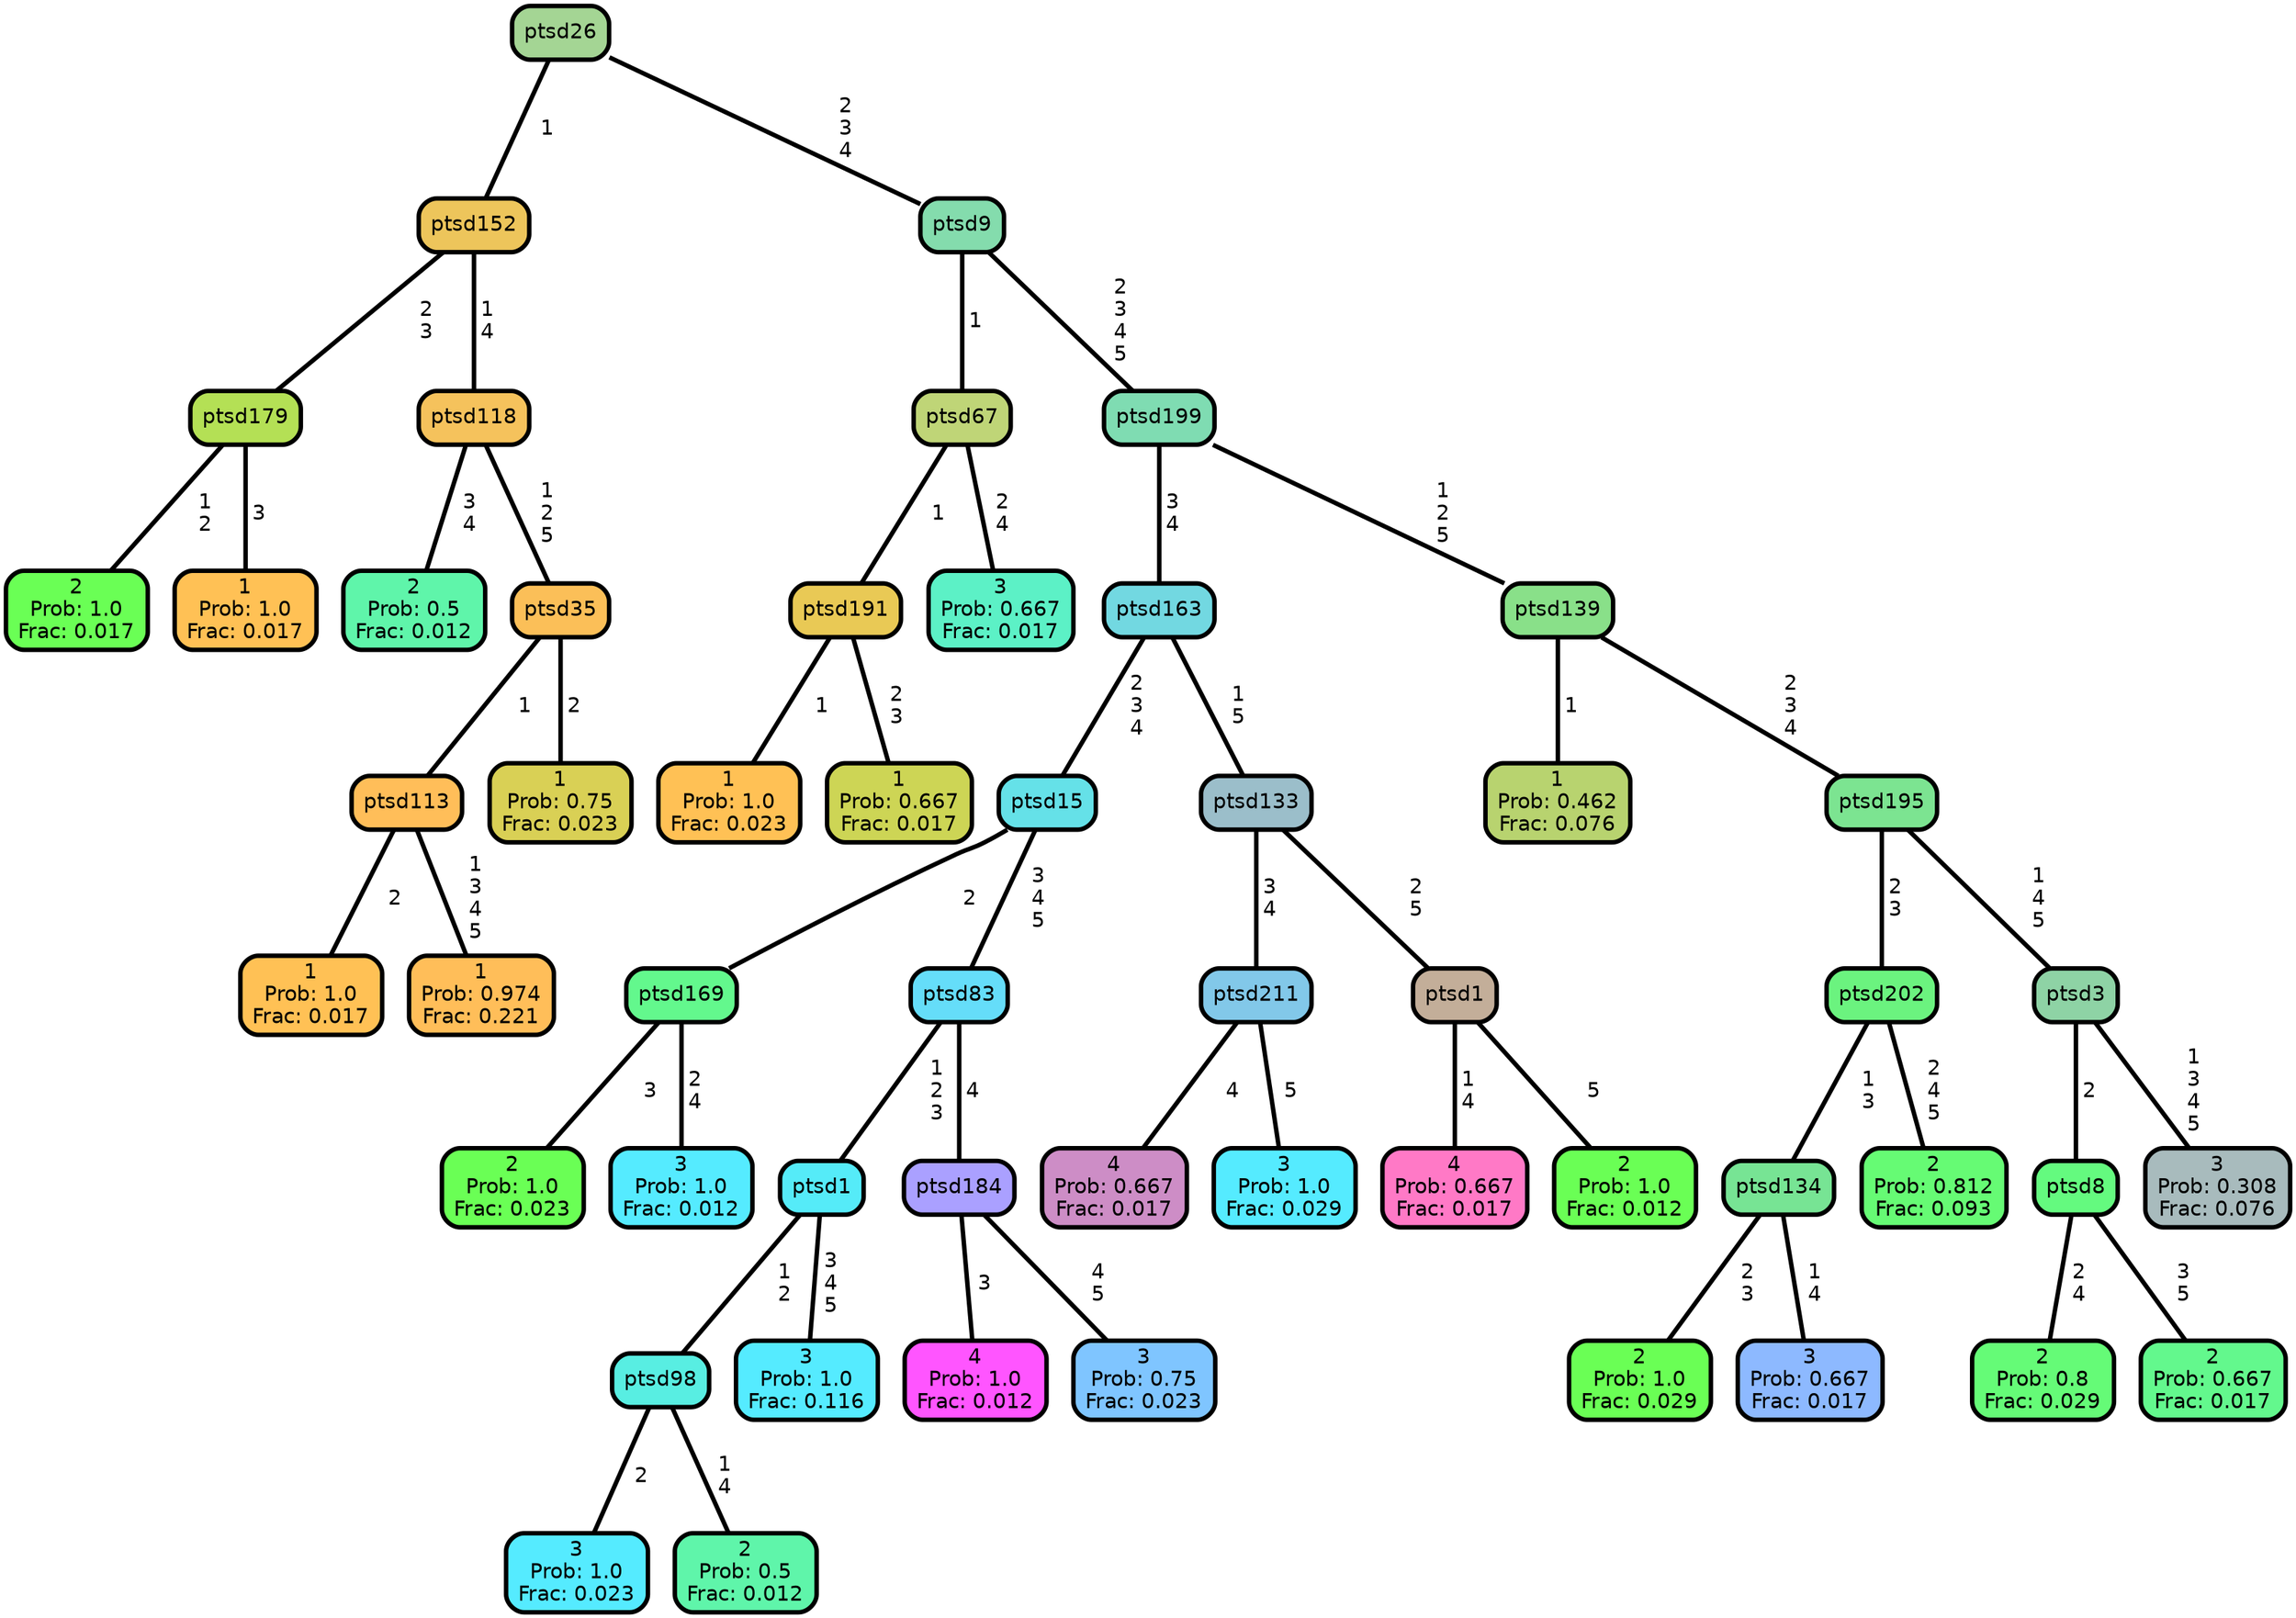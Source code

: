 graph Tree {
node [shape=box, style="filled, rounded",color="black",penwidth="3",fontcolor="black",                 fontname=helvetica] ;
graph [ranksep="0 equally", splines=straight,                 bgcolor=transparent, dpi=200] ;
edge [fontname=helvetica, color=black] ;
0 [label="2
Prob: 1.0
Frac: 0.017", fillcolor="#6aff55"] ;
1 [label="ptsd179", fillcolor="#b4e055"] ;
2 [label="1
Prob: 1.0
Frac: 0.017", fillcolor="#ffc155"] ;
3 [label="ptsd152", fillcolor="#edc55b"] ;
4 [label="2
Prob: 0.5
Frac: 0.012", fillcolor="#5ff5aa"] ;
5 [label="ptsd118", fillcolor="#f5c25c"] ;
6 [label="1
Prob: 1.0
Frac: 0.017", fillcolor="#ffc155"] ;
7 [label="ptsd113", fillcolor="#ffbe59"] ;
8 [label="1
Prob: 0.974
Frac: 0.221", fillcolor="#ffbe59"] ;
9 [label="ptsd35", fillcolor="#fbbf58"] ;
10 [label="1
Prob: 0.75
Frac: 0.023", fillcolor="#d9d055"] ;
11 [label="ptsd26", fillcolor="#a4d594"] ;
12 [label="1
Prob: 1.0
Frac: 0.023", fillcolor="#ffc155"] ;
13 [label="ptsd191", fillcolor="#e9c955"] ;
14 [label="1
Prob: 0.667
Frac: 0.017", fillcolor="#cdd555"] ;
15 [label="ptsd67", fillcolor="#bfd577"] ;
16 [label="3
Prob: 0.667
Frac: 0.017", fillcolor="#5cf1c6"] ;
17 [label="ptsd9", fillcolor="#84dcad"] ;
18 [label="2
Prob: 1.0
Frac: 0.023", fillcolor="#6aff55"] ;
19 [label="ptsd169", fillcolor="#63f88d"] ;
20 [label="3
Prob: 1.0
Frac: 0.012", fillcolor="#55ebff"] ;
21 [label="ptsd15", fillcolor="#65e1e8"] ;
22 [label="3
Prob: 1.0
Frac: 0.023", fillcolor="#55ebff"] ;
23 [label="ptsd98", fillcolor="#58eee2"] ;
24 [label="2
Prob: 0.5
Frac: 0.012", fillcolor="#5ff5aa"] ;
25 [label="ptsd1", fillcolor="#55ebf8"] ;
26 [label="3
Prob: 1.0
Frac: 0.116", fillcolor="#55ebff"] ;
27 [label="ptsd83", fillcolor="#65ddf9"] ;
28 [label="4
Prob: 1.0
Frac: 0.012", fillcolor="#ff55ff"] ;
29 [label="ptsd184", fillcolor="#aaa0ff"] ;
30 [label="3
Prob: 0.75
Frac: 0.023", fillcolor="#7fc5ff"] ;
31 [label="ptsd163", fillcolor="#72d8e1"] ;
32 [label="4
Prob: 0.667
Frac: 0.017", fillcolor="#cd8dc6"] ;
33 [label="ptsd211", fillcolor="#82c8e9"] ;
34 [label="3
Prob: 1.0
Frac: 0.029", fillcolor="#55ebff"] ;
35 [label="ptsd133", fillcolor="#9bbeca"] ;
36 [label="4
Prob: 0.667
Frac: 0.017", fillcolor="#ff79c6"] ;
37 [label="ptsd1", fillcolor="#c3ae99"] ;
38 [label="2
Prob: 1.0
Frac: 0.012", fillcolor="#6aff55"] ;
39 [label="ptsd199", fillcolor="#7fdcb2"] ;
40 [label="1
Prob: 0.462
Frac: 0.076", fillcolor="#b8d36f"] ;
41 [label="ptsd139", fillcolor="#89e089"] ;
42 [label="2
Prob: 1.0
Frac: 0.029", fillcolor="#6aff55"] ;
43 [label="ptsd134", fillcolor="#77e494"] ;
44 [label="3
Prob: 0.667
Frac: 0.017", fillcolor="#8db9ff"] ;
45 [label="ptsd202", fillcolor="#6bf37f"] ;
46 [label="2
Prob: 0.812
Frac: 0.093", fillcolor="#66fb74"] ;
47 [label="ptsd195", fillcolor="#7ce491"] ;
48 [label="2
Prob: 0.8
Frac: 0.029", fillcolor="#65fb77"] ;
49 [label="ptsd8", fillcolor="#64fa7f"] ;
50 [label="2
Prob: 0.667
Frac: 0.017", fillcolor="#63f88d"] ;
51 [label="ptsd3", fillcolor="#8ed3a5"] ;
52 [label="3
Prob: 0.308
Frac: 0.076", fillcolor="#a8bbbd"] ;
1 -- 0 [label=" 1\n 2",penwidth=3] ;
1 -- 2 [label=" 3",penwidth=3] ;
3 -- 1 [label=" 2\n 3",penwidth=3] ;
3 -- 5 [label=" 1\n 4",penwidth=3] ;
5 -- 4 [label=" 3\n 4",penwidth=3] ;
5 -- 9 [label=" 1\n 2\n 5",penwidth=3] ;
7 -- 6 [label=" 2",penwidth=3] ;
7 -- 8 [label=" 1\n 3\n 4\n 5",penwidth=3] ;
9 -- 7 [label=" 1",penwidth=3] ;
9 -- 10 [label=" 2",penwidth=3] ;
11 -- 3 [label=" 1",penwidth=3] ;
11 -- 17 [label=" 2\n 3\n 4",penwidth=3] ;
13 -- 12 [label=" 1",penwidth=3] ;
13 -- 14 [label=" 2\n 3",penwidth=3] ;
15 -- 13 [label=" 1",penwidth=3] ;
15 -- 16 [label=" 2\n 4",penwidth=3] ;
17 -- 15 [label=" 1",penwidth=3] ;
17 -- 39 [label=" 2\n 3\n 4\n 5",penwidth=3] ;
19 -- 18 [label=" 3",penwidth=3] ;
19 -- 20 [label=" 2\n 4",penwidth=3] ;
21 -- 19 [label=" 2",penwidth=3] ;
21 -- 27 [label=" 3\n 4\n 5",penwidth=3] ;
23 -- 22 [label=" 2",penwidth=3] ;
23 -- 24 [label=" 1\n 4",penwidth=3] ;
25 -- 23 [label=" 1\n 2",penwidth=3] ;
25 -- 26 [label=" 3\n 4\n 5",penwidth=3] ;
27 -- 25 [label=" 1\n 2\n 3",penwidth=3] ;
27 -- 29 [label=" 4",penwidth=3] ;
29 -- 28 [label=" 3",penwidth=3] ;
29 -- 30 [label=" 4\n 5",penwidth=3] ;
31 -- 21 [label=" 2\n 3\n 4",penwidth=3] ;
31 -- 35 [label=" 1\n 5",penwidth=3] ;
33 -- 32 [label=" 4",penwidth=3] ;
33 -- 34 [label=" 5",penwidth=3] ;
35 -- 33 [label=" 3\n 4",penwidth=3] ;
35 -- 37 [label=" 2\n 5",penwidth=3] ;
37 -- 36 [label=" 1\n 4",penwidth=3] ;
37 -- 38 [label=" 5",penwidth=3] ;
39 -- 31 [label=" 3\n 4",penwidth=3] ;
39 -- 41 [label=" 1\n 2\n 5",penwidth=3] ;
41 -- 40 [label=" 1",penwidth=3] ;
41 -- 47 [label=" 2\n 3\n 4",penwidth=3] ;
43 -- 42 [label=" 2\n 3",penwidth=3] ;
43 -- 44 [label=" 1\n 4",penwidth=3] ;
45 -- 43 [label=" 1\n 3",penwidth=3] ;
45 -- 46 [label=" 2\n 4\n 5",penwidth=3] ;
47 -- 45 [label=" 2\n 3",penwidth=3] ;
47 -- 51 [label=" 1\n 4\n 5",penwidth=3] ;
49 -- 48 [label=" 2\n 4",penwidth=3] ;
49 -- 50 [label=" 3\n 5",penwidth=3] ;
51 -- 49 [label=" 2",penwidth=3] ;
51 -- 52 [label=" 1\n 3\n 4\n 5",penwidth=3] ;
{rank = same;}}